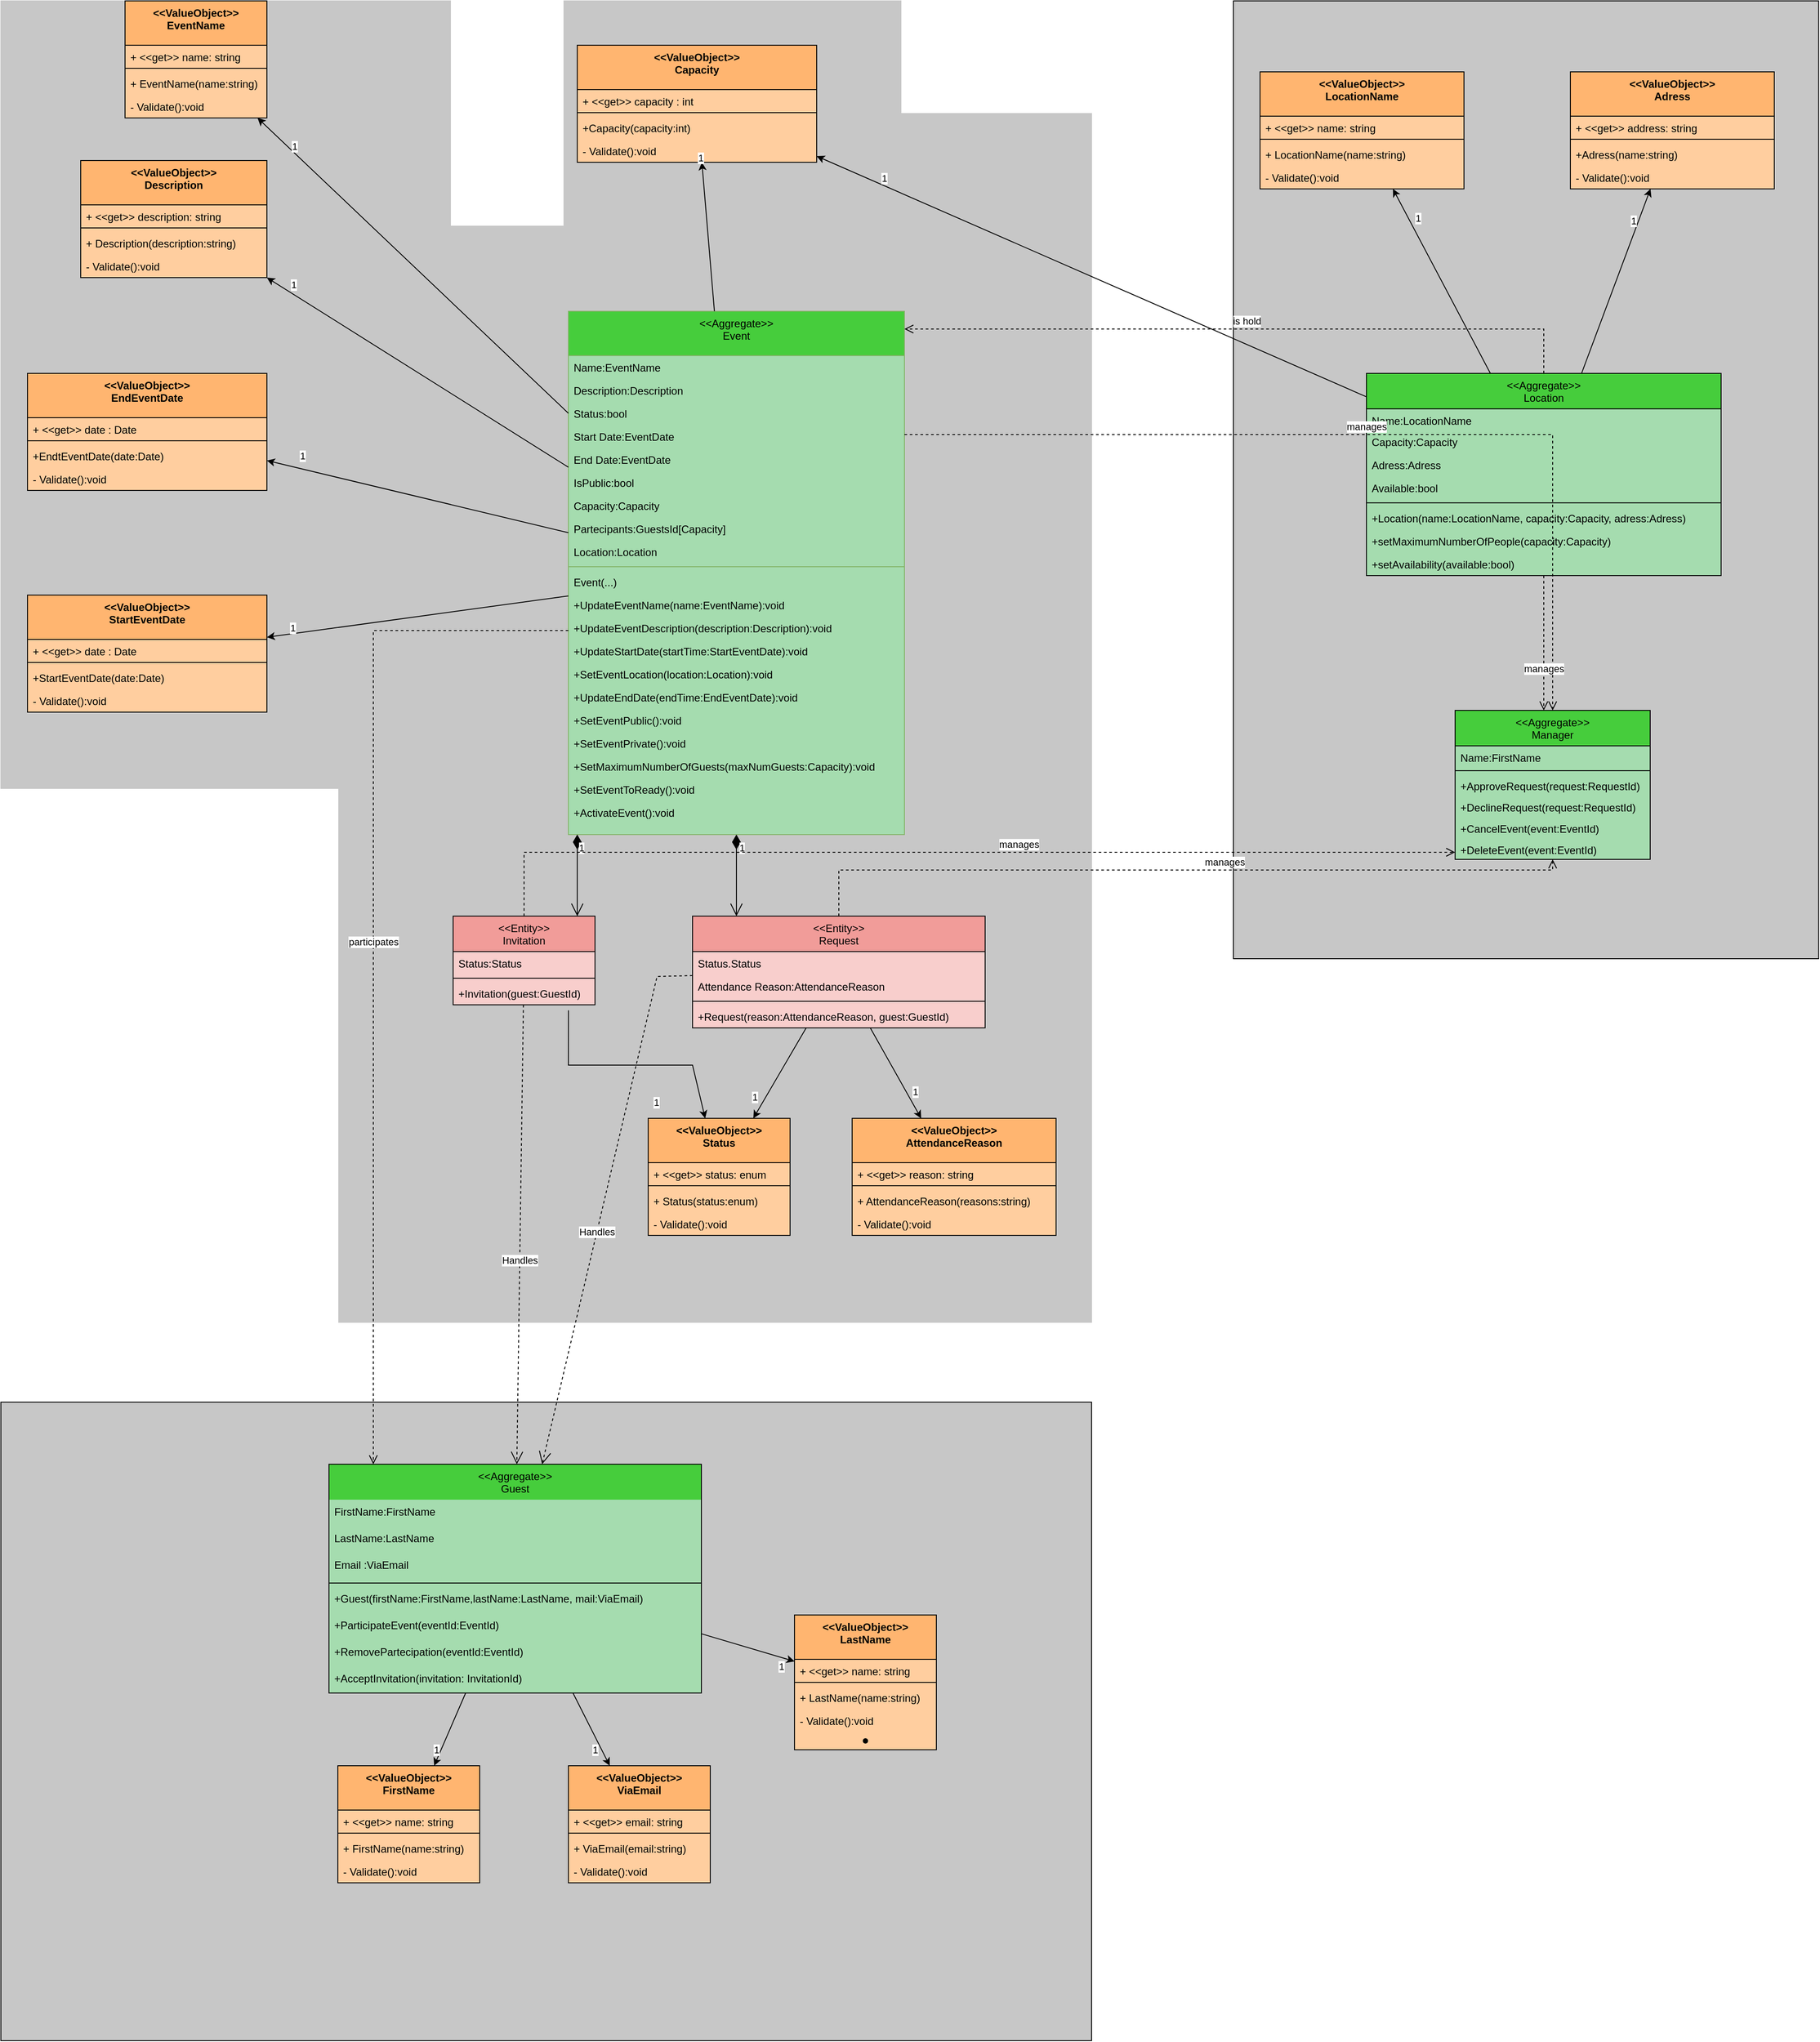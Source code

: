 <mxfile version="23.1.5" type="device">
  <diagram id="agt8nv_GkXuoI0fi9p_U" name="Page-2">
    <mxGraphModel dx="5153" dy="3120" grid="1" gridSize="10" guides="1" tooltips="1" connect="1" arrows="1" fold="1" page="1" pageScale="1" pageWidth="850" pageHeight="1100" background="none" math="0" shadow="0">
      <root>
        <mxCell id="0" />
        <mxCell id="1" parent="0" />
        <mxCell id="OHPSHv0g5LnVomO6l2U6-36" value="" style="rounded=0;whiteSpace=wrap;html=1;fillColor=#c7c7c7;" vertex="1" parent="1">
          <mxGeometry x="-1470" y="1040" width="1230" height="720" as="geometry" />
        </mxCell>
        <mxCell id="OHPSHv0g5LnVomO6l2U6-37" value="" style="rounded=0;whiteSpace=wrap;html=1;gradientColor=none;fillColor=#C7c7c7;" vertex="1" parent="1">
          <mxGeometry x="-80" y="-540" width="660" height="1080" as="geometry" />
        </mxCell>
        <mxCell id="OHPSHv0g5LnVomO6l2U6-35" value="" style="rounded=0;whiteSpace=wrap;html=1;fillColor=#C7C7C7;strokeColor=#c7c7c7;gradientColor=none;" vertex="1" parent="1">
          <mxGeometry x="-1470" y="-540" width="1230" height="1490" as="geometry" />
        </mxCell>
        <mxCell id="qMtzz8LlwLKioC_5_ySD-1" value="&lt;&lt;Aggregate&gt;&gt;&#xa;Event" style="swimlane;fontStyle=0;align=center;verticalAlign=top;childLayout=stackLayout;horizontal=1;startSize=50;horizontalStack=0;resizeParent=1;resizeLast=0;collapsible=1;marginBottom=0;rounded=0;shadow=0;strokeWidth=1;fillColor=#46CD3C;strokeColor=#82b366;fillStyle=solid;swimlaneFillColor=#A5DCAF;" parent="1" vertex="1">
          <mxGeometry x="-830" y="-190" width="379" height="590" as="geometry">
            <mxRectangle x="550" y="140" width="160" height="26" as="alternateBounds" />
          </mxGeometry>
        </mxCell>
        <mxCell id="qMtzz8LlwLKioC_5_ySD-2" value="Name:EventName        " style="text;align=left;verticalAlign=top;spacingLeft=4;spacingRight=4;overflow=hidden;rotatable=0;points=[[0,0.5],[1,0.5]];portConstraint=eastwest;" parent="qMtzz8LlwLKioC_5_ySD-1" vertex="1">
          <mxGeometry y="50" width="379" height="26" as="geometry" />
        </mxCell>
        <mxCell id="qMtzz8LlwLKioC_5_ySD-3" value="Description:Description" style="text;align=left;verticalAlign=top;spacingLeft=4;spacingRight=4;overflow=hidden;rotatable=0;points=[[0,0.5],[1,0.5]];portConstraint=eastwest;rounded=0;shadow=0;html=0;" parent="qMtzz8LlwLKioC_5_ySD-1" vertex="1">
          <mxGeometry y="76" width="379" height="26" as="geometry" />
        </mxCell>
        <mxCell id="qMtzz8LlwLKioC_5_ySD-4" value="Status:bool" style="text;align=left;verticalAlign=top;spacingLeft=4;spacingRight=4;overflow=hidden;rotatable=0;points=[[0,0.5],[1,0.5]];portConstraint=eastwest;rounded=0;shadow=0;html=0;" parent="qMtzz8LlwLKioC_5_ySD-1" vertex="1">
          <mxGeometry y="102" width="379" height="26" as="geometry" />
        </mxCell>
        <mxCell id="qMtzz8LlwLKioC_5_ySD-5" value="Start Date:EventDate                    " style="text;align=left;verticalAlign=top;spacingLeft=4;spacingRight=4;overflow=hidden;rotatable=0;points=[[0,0.5],[1,0.5]];portConstraint=eastwest;rounded=0;shadow=0;html=0;" parent="qMtzz8LlwLKioC_5_ySD-1" vertex="1">
          <mxGeometry y="128" width="379" height="26" as="geometry" />
        </mxCell>
        <mxCell id="qMtzz8LlwLKioC_5_ySD-6" value="End Date:EventDate" style="text;align=left;verticalAlign=top;spacingLeft=4;spacingRight=4;overflow=hidden;rotatable=0;points=[[0,0.5],[1,0.5]];portConstraint=eastwest;rounded=0;shadow=0;html=0;" parent="qMtzz8LlwLKioC_5_ySD-1" vertex="1">
          <mxGeometry y="154" width="379" height="26" as="geometry" />
        </mxCell>
        <mxCell id="qMtzz8LlwLKioC_5_ySD-7" value="IsPublic:bool" style="text;align=left;verticalAlign=top;spacingLeft=4;spacingRight=4;overflow=hidden;rotatable=0;points=[[0,0.5],[1,0.5]];portConstraint=eastwest;" parent="qMtzz8LlwLKioC_5_ySD-1" vertex="1">
          <mxGeometry y="180" width="379" height="26" as="geometry" />
        </mxCell>
        <mxCell id="-FZPkV6R3wW4Q_CXVJZe-80" value="Capacity:Capacity" style="text;align=left;verticalAlign=top;spacingLeft=4;spacingRight=4;overflow=hidden;rotatable=0;points=[[0,0.5],[1,0.5]];portConstraint=eastwest;" parent="qMtzz8LlwLKioC_5_ySD-1" vertex="1">
          <mxGeometry y="206" width="379" height="26" as="geometry" />
        </mxCell>
        <mxCell id="-FZPkV6R3wW4Q_CXVJZe-105" value="Partecipants:GuestsId[Capacity]" style="text;align=left;verticalAlign=top;spacingLeft=4;spacingRight=4;overflow=hidden;rotatable=0;points=[[0,0.5],[1,0.5]];portConstraint=eastwest;" parent="qMtzz8LlwLKioC_5_ySD-1" vertex="1">
          <mxGeometry y="232" width="379" height="26" as="geometry" />
        </mxCell>
        <mxCell id="qMtzz8LlwLKioC_5_ySD-8" value="Location:Location" style="text;align=left;verticalAlign=top;spacingLeft=4;spacingRight=4;overflow=hidden;rotatable=0;points=[[0,0.5],[1,0.5]];portConstraint=eastwest;" parent="qMtzz8LlwLKioC_5_ySD-1" vertex="1">
          <mxGeometry y="258" width="379" height="26" as="geometry" />
        </mxCell>
        <mxCell id="osdctm7phbbtcm-xf1jS-6" value="" style="line;strokeWidth=1;fillColor=none;align=left;verticalAlign=middle;spacingTop=-1;spacingLeft=3;spacingRight=3;rotatable=0;labelPosition=right;points=[];portConstraint=eastwest;strokeColor=inherit;" parent="qMtzz8LlwLKioC_5_ySD-1" vertex="1">
          <mxGeometry y="284" width="379" height="8" as="geometry" />
        </mxCell>
        <mxCell id="-FZPkV6R3wW4Q_CXVJZe-70" value="Event(...)" style="text;align=left;verticalAlign=top;spacingLeft=4;spacingRight=4;overflow=hidden;rotatable=0;points=[[0,0.5],[1,0.5]];portConstraint=eastwest;" parent="qMtzz8LlwLKioC_5_ySD-1" vertex="1">
          <mxGeometry y="292" width="379" height="26" as="geometry" />
        </mxCell>
        <mxCell id="-FZPkV6R3wW4Q_CXVJZe-72" value="+UpdateEventName(name:EventName):void" style="text;align=left;verticalAlign=top;spacingLeft=4;spacingRight=4;overflow=hidden;rotatable=0;points=[[0,0.5],[1,0.5]];portConstraint=eastwest;" parent="qMtzz8LlwLKioC_5_ySD-1" vertex="1">
          <mxGeometry y="318" width="379" height="26" as="geometry" />
        </mxCell>
        <mxCell id="-FZPkV6R3wW4Q_CXVJZe-77" value="+UpdateEventDescription(description:Description):void" style="text;align=left;verticalAlign=top;spacingLeft=4;spacingRight=4;overflow=hidden;rotatable=0;points=[[0,0.5],[1,0.5]];portConstraint=eastwest;" parent="qMtzz8LlwLKioC_5_ySD-1" vertex="1">
          <mxGeometry y="344" width="379" height="26" as="geometry" />
        </mxCell>
        <mxCell id="-FZPkV6R3wW4Q_CXVJZe-78" value="+UpdateStartDate(startTime:StartEventDate):void" style="text;align=left;verticalAlign=top;spacingLeft=4;spacingRight=4;overflow=hidden;rotatable=0;points=[[0,0.5],[1,0.5]];portConstraint=eastwest;" parent="qMtzz8LlwLKioC_5_ySD-1" vertex="1">
          <mxGeometry y="370" width="379" height="26" as="geometry" />
        </mxCell>
        <mxCell id="osdctm7phbbtcm-xf1jS-1" value="+SetEventLocation(location:Location):void" style="text;align=left;verticalAlign=top;spacingLeft=4;spacingRight=4;overflow=hidden;rotatable=0;points=[[0,0.5],[1,0.5]];portConstraint=eastwest;" parent="qMtzz8LlwLKioC_5_ySD-1" vertex="1">
          <mxGeometry y="396" width="379" height="26" as="geometry" />
        </mxCell>
        <mxCell id="-FZPkV6R3wW4Q_CXVJZe-86" value="+UpdateEndDate(endTime:EndEventDate):void" style="text;align=left;verticalAlign=top;spacingLeft=4;spacingRight=4;overflow=hidden;rotatable=0;points=[[0,0.5],[1,0.5]];portConstraint=eastwest;" parent="qMtzz8LlwLKioC_5_ySD-1" vertex="1">
          <mxGeometry y="422" width="379" height="26" as="geometry" />
        </mxCell>
        <mxCell id="-FZPkV6R3wW4Q_CXVJZe-87" value="+SetEventPublic():void" style="text;align=left;verticalAlign=top;spacingLeft=4;spacingRight=4;overflow=hidden;rotatable=0;points=[[0,0.5],[1,0.5]];portConstraint=eastwest;" parent="qMtzz8LlwLKioC_5_ySD-1" vertex="1">
          <mxGeometry y="448" width="379" height="26" as="geometry" />
        </mxCell>
        <mxCell id="-FZPkV6R3wW4Q_CXVJZe-88" value="+SetEventPrivate():void" style="text;align=left;verticalAlign=top;spacingLeft=4;spacingRight=4;overflow=hidden;rotatable=0;points=[[0,0.5],[1,0.5]];portConstraint=eastwest;" parent="qMtzz8LlwLKioC_5_ySD-1" vertex="1">
          <mxGeometry y="474" width="379" height="26" as="geometry" />
        </mxCell>
        <mxCell id="-FZPkV6R3wW4Q_CXVJZe-71" value="+SetMaximumNumberOfGuests(maxNumGuests:Capacity):void" style="text;align=left;verticalAlign=top;spacingLeft=4;spacingRight=4;overflow=hidden;rotatable=0;points=[[0,0.5],[1,0.5]];portConstraint=eastwest;" parent="qMtzz8LlwLKioC_5_ySD-1" vertex="1">
          <mxGeometry y="500" width="379" height="26" as="geometry" />
        </mxCell>
        <mxCell id="-FZPkV6R3wW4Q_CXVJZe-89" value="+SetEventToReady():void" style="text;align=left;verticalAlign=top;spacingLeft=4;spacingRight=4;overflow=hidden;rotatable=0;points=[[0,0.5],[1,0.5]];portConstraint=eastwest;" parent="qMtzz8LlwLKioC_5_ySD-1" vertex="1">
          <mxGeometry y="526" width="379" height="26" as="geometry" />
        </mxCell>
        <mxCell id="-FZPkV6R3wW4Q_CXVJZe-90" value="+ActivateEvent():void" style="text;align=left;verticalAlign=top;spacingLeft=4;spacingRight=4;overflow=hidden;rotatable=0;points=[[0,0.5],[1,0.5]];portConstraint=eastwest;" parent="qMtzz8LlwLKioC_5_ySD-1" vertex="1">
          <mxGeometry y="552" width="379" height="38" as="geometry" />
        </mxCell>
        <mxCell id="Dy35-5pI5FWUEfLvZ2Aj-1" value="&lt;&lt;Aggregate&gt;&gt;&#xa;Location" style="swimlane;fontStyle=0;align=center;verticalAlign=top;childLayout=stackLayout;horizontal=1;startSize=40;horizontalStack=0;resizeParent=1;resizeLast=0;collapsible=1;marginBottom=0;rounded=0;shadow=0;strokeWidth=1;fillColor=#46CD3C;strokeColor=default;swimlaneFillColor=#A5DCAF;" parent="1" vertex="1">
          <mxGeometry x="70" y="-120" width="400" height="228" as="geometry">
            <mxRectangle x="130" y="380" width="160" height="26" as="alternateBounds" />
          </mxGeometry>
        </mxCell>
        <mxCell id="Dy35-5pI5FWUEfLvZ2Aj-2" value="Name:LocationName" style="text;align=left;verticalAlign=top;spacingLeft=4;spacingRight=4;overflow=hidden;rotatable=0;points=[[0,0.5],[1,0.5]];portConstraint=eastwest;" parent="Dy35-5pI5FWUEfLvZ2Aj-1" vertex="1">
          <mxGeometry y="40" width="400" height="24" as="geometry" />
        </mxCell>
        <mxCell id="Dy35-5pI5FWUEfLvZ2Aj-3" value="Capacity:Capacity" style="text;align=left;verticalAlign=top;spacingLeft=4;spacingRight=4;overflow=hidden;rotatable=0;points=[[0,0.5],[1,0.5]];portConstraint=eastwest;" parent="Dy35-5pI5FWUEfLvZ2Aj-1" vertex="1">
          <mxGeometry y="64" width="400" height="26" as="geometry" />
        </mxCell>
        <mxCell id="osdctm7phbbtcm-xf1jS-10" value="Adress:Adress" style="text;align=left;verticalAlign=top;spacingLeft=4;spacingRight=4;overflow=hidden;rotatable=0;points=[[0,0.5],[1,0.5]];portConstraint=eastwest;" parent="Dy35-5pI5FWUEfLvZ2Aj-1" vertex="1">
          <mxGeometry y="90" width="400" height="26" as="geometry" />
        </mxCell>
        <mxCell id="osdctm7phbbtcm-xf1jS-7" value="Available:bool" style="text;align=left;verticalAlign=top;spacingLeft=4;spacingRight=4;overflow=hidden;rotatable=0;points=[[0,0.5],[1,0.5]];portConstraint=eastwest;" parent="Dy35-5pI5FWUEfLvZ2Aj-1" vertex="1">
          <mxGeometry y="116" width="400" height="26" as="geometry" />
        </mxCell>
        <mxCell id="osdctm7phbbtcm-xf1jS-3" value="" style="line;strokeWidth=1;fillColor=none;align=left;verticalAlign=middle;spacingTop=-1;spacingLeft=3;spacingRight=3;rotatable=0;labelPosition=right;points=[];portConstraint=eastwest;strokeColor=inherit;" parent="Dy35-5pI5FWUEfLvZ2Aj-1" vertex="1">
          <mxGeometry y="142" width="400" height="8" as="geometry" />
        </mxCell>
        <mxCell id="osdctm7phbbtcm-xf1jS-8" value="+Location(name:LocationName, capacity:Capacity, adress:Adress)" style="text;align=left;verticalAlign=top;spacingLeft=4;spacingRight=4;overflow=hidden;rotatable=0;points=[[0,0.5],[1,0.5]];portConstraint=eastwest;" parent="Dy35-5pI5FWUEfLvZ2Aj-1" vertex="1">
          <mxGeometry y="150" width="400" height="26" as="geometry" />
        </mxCell>
        <mxCell id="osdctm7phbbtcm-xf1jS-9" value="+setMaximumNumberOfPeople(capacity:Capacity)" style="text;align=left;verticalAlign=top;spacingLeft=4;spacingRight=4;overflow=hidden;rotatable=0;points=[[0,0.5],[1,0.5]];portConstraint=eastwest;" parent="Dy35-5pI5FWUEfLvZ2Aj-1" vertex="1">
          <mxGeometry y="176" width="400" height="26" as="geometry" />
        </mxCell>
        <mxCell id="-FZPkV6R3wW4Q_CXVJZe-43" value="+setAvailability(available:bool)" style="text;align=left;verticalAlign=top;spacingLeft=4;spacingRight=4;overflow=hidden;rotatable=0;points=[[0,0.5],[1,0.5]];portConstraint=eastwest;" parent="Dy35-5pI5FWUEfLvZ2Aj-1" vertex="1">
          <mxGeometry y="202" width="400" height="26" as="geometry" />
        </mxCell>
        <mxCell id="M5aOLGHY8sTB4cnnb8_e-1" value="&lt;&lt;Aggregate&gt;&gt;&#xa;Manager" style="swimlane;fontStyle=0;align=center;verticalAlign=top;childLayout=stackLayout;horizontal=1;startSize=40;horizontalStack=0;resizeParent=1;resizeLast=0;collapsible=1;marginBottom=0;rounded=0;shadow=0;strokeWidth=1;fillColor=#46cd3c;strokeColor=default;swimlaneFillColor=#A5DCAF;" parent="1" vertex="1">
          <mxGeometry x="170" y="260" width="220" height="168" as="geometry">
            <mxRectangle x="130" y="380" width="160" height="26" as="alternateBounds" />
          </mxGeometry>
        </mxCell>
        <mxCell id="osdctm7phbbtcm-xf1jS-12" value="Name:FirstName" style="text;align=left;verticalAlign=top;spacingLeft=4;spacingRight=4;overflow=hidden;rotatable=0;points=[[0,0.5],[1,0.5]];portConstraint=eastwest;" parent="M5aOLGHY8sTB4cnnb8_e-1" vertex="1">
          <mxGeometry y="40" width="220" height="24" as="geometry" />
        </mxCell>
        <mxCell id="osdctm7phbbtcm-xf1jS-11" value="" style="line;strokeWidth=1;fillColor=none;align=left;verticalAlign=middle;spacingTop=-1;spacingLeft=3;spacingRight=3;rotatable=0;labelPosition=right;points=[];portConstraint=eastwest;strokeColor=inherit;" parent="M5aOLGHY8sTB4cnnb8_e-1" vertex="1">
          <mxGeometry y="64" width="220" height="8" as="geometry" />
        </mxCell>
        <mxCell id="osdctm7phbbtcm-xf1jS-13" value="+ApproveRequest(request:RequestId)" style="text;align=left;verticalAlign=top;spacingLeft=4;spacingRight=4;overflow=hidden;rotatable=0;points=[[0,0.5],[1,0.5]];portConstraint=eastwest;" parent="M5aOLGHY8sTB4cnnb8_e-1" vertex="1">
          <mxGeometry y="72" width="220" height="24" as="geometry" />
        </mxCell>
        <mxCell id="osdctm7phbbtcm-xf1jS-14" value="+DeclineRequest(request:RequestId)" style="text;align=left;verticalAlign=top;spacingLeft=4;spacingRight=4;overflow=hidden;rotatable=0;points=[[0,0.5],[1,0.5]];portConstraint=eastwest;" parent="M5aOLGHY8sTB4cnnb8_e-1" vertex="1">
          <mxGeometry y="96" width="220" height="24" as="geometry" />
        </mxCell>
        <mxCell id="osdctm7phbbtcm-xf1jS-15" value="+CancelEvent(event:EventId)" style="text;align=left;verticalAlign=top;spacingLeft=4;spacingRight=4;overflow=hidden;rotatable=0;points=[[0,0.5],[1,0.5]];portConstraint=eastwest;" parent="M5aOLGHY8sTB4cnnb8_e-1" vertex="1">
          <mxGeometry y="120" width="220" height="24" as="geometry" />
        </mxCell>
        <mxCell id="M5aOLGHY8sTB4cnnb8_e-2" value="+DeleteEvent(event:EventId)" style="text;align=left;verticalAlign=top;spacingLeft=4;spacingRight=4;overflow=hidden;rotatable=0;points=[[0,0.5],[1,0.5]];portConstraint=eastwest;" parent="M5aOLGHY8sTB4cnnb8_e-1" vertex="1">
          <mxGeometry y="144" width="220" height="24" as="geometry" />
        </mxCell>
        <mxCell id="KNvpDS_cAExll6cKkmd6-1" value="&lt;&lt;Entity&gt;&gt;&#xa;Invitation" style="swimlane;fontStyle=0;align=center;verticalAlign=top;childLayout=stackLayout;horizontal=1;startSize=40;horizontalStack=0;resizeParent=1;resizeLast=0;collapsible=1;marginBottom=0;rounded=0;shadow=0;strokeWidth=1;fillColor=#F19C99;strokeColor=default;swimlaneFillColor=#F8CECC;gradientColor=none;" parent="1" vertex="1">
          <mxGeometry x="-960" y="492" width="160" height="100" as="geometry">
            <mxRectangle x="340" y="380" width="170" height="26" as="alternateBounds" />
          </mxGeometry>
        </mxCell>
        <mxCell id="osdctm7phbbtcm-xf1jS-19" value="Status:Status" style="text;align=left;verticalAlign=top;spacingLeft=4;spacingRight=4;overflow=hidden;rotatable=0;points=[[0,0.5],[1,0.5]];portConstraint=eastwest;" parent="KNvpDS_cAExll6cKkmd6-1" vertex="1">
          <mxGeometry y="40" width="160" height="26" as="geometry" />
        </mxCell>
        <mxCell id="osdctm7phbbtcm-xf1jS-20" value="" style="line;strokeWidth=1;fillColor=none;align=left;verticalAlign=middle;spacingTop=-1;spacingLeft=3;spacingRight=3;rotatable=0;labelPosition=right;points=[];portConstraint=eastwest;strokeColor=inherit;" parent="KNvpDS_cAExll6cKkmd6-1" vertex="1">
          <mxGeometry y="66" width="160" height="8" as="geometry" />
        </mxCell>
        <mxCell id="KNvpDS_cAExll6cKkmd6-2" value="+Invitation(guest:GuestId)" style="text;align=left;verticalAlign=top;spacingLeft=4;spacingRight=4;overflow=hidden;rotatable=0;points=[[0,0.5],[1,0.5]];portConstraint=eastwest;" parent="KNvpDS_cAExll6cKkmd6-1" vertex="1">
          <mxGeometry y="74" width="160" height="26" as="geometry" />
        </mxCell>
        <mxCell id="KNvpDS_cAExll6cKkmd6-4" value="&lt;&lt;Aggregate&gt;&gt;&#xa;Guest" style="swimlane;fontStyle=0;align=center;verticalAlign=top;childLayout=stackLayout;horizontal=1;startSize=40;horizontalStack=0;resizeParent=1;resizeLast=0;collapsible=1;marginBottom=0;rounded=0;shadow=0;strokeWidth=1;fillColor=#46cd3c;strokeColor=default;gradientColor=none;glass=0;swimlaneLine=0;labelBackgroundColor=none;fillStyle=auto;swimlaneFillColor=#a5dcaf;" parent="1" vertex="1">
          <mxGeometry x="-1100" y="1110" width="420" height="258" as="geometry">
            <mxRectangle x="130" y="380" width="160" height="26" as="alternateBounds" />
          </mxGeometry>
        </mxCell>
        <mxCell id="KNvpDS_cAExll6cKkmd6-5" value="FirstName:FirstName" style="text;align=left;verticalAlign=top;spacingLeft=4;spacingRight=4;overflow=hidden;rotatable=0;points=[[0,0.5],[1,0.5]];portConstraint=eastwest;" parent="KNvpDS_cAExll6cKkmd6-4" vertex="1">
          <mxGeometry y="40" width="420" height="30" as="geometry" />
        </mxCell>
        <mxCell id="-FZPkV6R3wW4Q_CXVJZe-99" value="LastName:LastName" style="text;align=left;verticalAlign=top;spacingLeft=4;spacingRight=4;overflow=hidden;rotatable=0;points=[[0,0.5],[1,0.5]];portConstraint=eastwest;" parent="KNvpDS_cAExll6cKkmd6-4" vertex="1">
          <mxGeometry y="70" width="420" height="30" as="geometry" />
        </mxCell>
        <mxCell id="yfU0HYy0fDdcZYbH95u6-1" value="Email :ViaEmail" style="text;align=left;verticalAlign=top;spacingLeft=4;spacingRight=4;overflow=hidden;rotatable=0;points=[[0,0.5],[1,0.5]];portConstraint=eastwest;rounded=0;shadow=0;html=0;" parent="KNvpDS_cAExll6cKkmd6-4" vertex="1">
          <mxGeometry y="100" width="420" height="30" as="geometry" />
        </mxCell>
        <mxCell id="-FZPkV6R3wW4Q_CXVJZe-93" value="" style="line;strokeWidth=1;fillColor=none;align=left;verticalAlign=middle;spacingTop=-1;spacingLeft=3;spacingRight=3;rotatable=0;labelPosition=right;points=[];portConstraint=eastwest;strokeColor=inherit;" parent="KNvpDS_cAExll6cKkmd6-4" vertex="1">
          <mxGeometry y="130" width="420" height="8" as="geometry" />
        </mxCell>
        <mxCell id="-FZPkV6R3wW4Q_CXVJZe-107" value="+Guest(firstName:FirstName,lastName:LastName, mail:ViaEmail)" style="text;align=left;verticalAlign=top;spacingLeft=4;spacingRight=4;overflow=hidden;rotatable=0;points=[[0,0.5],[1,0.5]];portConstraint=eastwest;rounded=0;shadow=0;html=0;" parent="KNvpDS_cAExll6cKkmd6-4" vertex="1">
          <mxGeometry y="138" width="420" height="30" as="geometry" />
        </mxCell>
        <mxCell id="-FZPkV6R3wW4Q_CXVJZe-101" value="+ParticipateEvent(eventId:EventId)" style="text;align=left;verticalAlign=top;spacingLeft=4;spacingRight=4;overflow=hidden;rotatable=0;points=[[0,0.5],[1,0.5]];portConstraint=eastwest;rounded=0;shadow=0;html=0;" parent="KNvpDS_cAExll6cKkmd6-4" vertex="1">
          <mxGeometry y="168" width="420" height="30" as="geometry" />
        </mxCell>
        <mxCell id="-FZPkV6R3wW4Q_CXVJZe-104" value="+RemovePartecipation(eventId:EventId)" style="text;align=left;verticalAlign=top;spacingLeft=4;spacingRight=4;overflow=hidden;rotatable=0;points=[[0,0.5],[1,0.5]];portConstraint=eastwest;rounded=0;shadow=0;html=0;" parent="KNvpDS_cAExll6cKkmd6-4" vertex="1">
          <mxGeometry y="198" width="420" height="30" as="geometry" />
        </mxCell>
        <mxCell id="-FZPkV6R3wW4Q_CXVJZe-109" value="+AcceptInvitation(invitation: InvitationId)" style="text;align=left;verticalAlign=top;spacingLeft=4;spacingRight=4;overflow=hidden;rotatable=0;points=[[0,0.5],[1,0.5]];portConstraint=eastwest;rounded=0;shadow=0;html=0;" parent="KNvpDS_cAExll6cKkmd6-4" vertex="1">
          <mxGeometry y="228" width="420" height="30" as="geometry" />
        </mxCell>
        <mxCell id="KNvpDS_cAExll6cKkmd6-6" value="manages" style="html=1;verticalAlign=bottom;endArrow=open;dashed=1;endSize=8;edgeStyle=elbowEdgeStyle;elbow=vertical;curved=0;rounded=0;" parent="1" source="qMtzz8LlwLKioC_5_ySD-1" target="M5aOLGHY8sTB4cnnb8_e-1" edge="1">
          <mxGeometry relative="1" as="geometry">
            <mxPoint x="220" y="120" as="sourcePoint" />
            <mxPoint x="220" y="-40" as="targetPoint" />
            <Array as="points">
              <mxPoint x="-280" y="-51" />
              <mxPoint x="220" y="20" />
            </Array>
          </mxGeometry>
        </mxCell>
        <mxCell id="yfU0HYy0fDdcZYbH95u6-2" value="Handles" style="endArrow=open;endSize=12;dashed=1;html=1;rounded=0;" parent="1" source="KNvpDS_cAExll6cKkmd6-1" target="KNvpDS_cAExll6cKkmd6-4" edge="1">
          <mxGeometry x="0.111" width="160" relative="1" as="geometry">
            <mxPoint x="130" y="170" as="sourcePoint" />
            <mxPoint x="290" y="170" as="targetPoint" />
            <Array as="points" />
            <mxPoint as="offset" />
          </mxGeometry>
        </mxCell>
        <mxCell id="-FZPkV6R3wW4Q_CXVJZe-1" value="&lt;&lt;Entity&gt;&gt;&#xa;Request" style="swimlane;fontStyle=0;align=center;verticalAlign=top;childLayout=stackLayout;horizontal=1;startSize=40;horizontalStack=0;resizeParent=1;resizeLast=0;collapsible=1;marginBottom=0;rounded=0;shadow=0;strokeWidth=1;fillColor=#F19C99;strokeColor=default;swimlaneFillColor=#F8CECC;gradientColor=none;" parent="1" vertex="1">
          <mxGeometry x="-690" y="492" width="330" height="126" as="geometry">
            <mxRectangle x="340" y="380" width="170" height="26" as="alternateBounds" />
          </mxGeometry>
        </mxCell>
        <mxCell id="-FZPkV6R3wW4Q_CXVJZe-2" value="Status.Status" style="text;align=left;verticalAlign=top;spacingLeft=4;spacingRight=4;overflow=hidden;rotatable=0;points=[[0,0.5],[1,0.5]];portConstraint=eastwest;" parent="-FZPkV6R3wW4Q_CXVJZe-1" vertex="1">
          <mxGeometry y="40" width="330" height="26" as="geometry" />
        </mxCell>
        <mxCell id="-FZPkV6R3wW4Q_CXVJZe-3" value="Attendance Reason:AttendanceReason" style="text;align=left;verticalAlign=top;spacingLeft=4;spacingRight=4;overflow=hidden;rotatable=0;points=[[0,0.5],[1,0.5]];portConstraint=eastwest;" parent="-FZPkV6R3wW4Q_CXVJZe-1" vertex="1">
          <mxGeometry y="66" width="330" height="26" as="geometry" />
        </mxCell>
        <mxCell id="osdctm7phbbtcm-xf1jS-18" value="" style="line;strokeWidth=1;fillColor=none;align=left;verticalAlign=middle;spacingTop=-1;spacingLeft=3;spacingRight=3;rotatable=0;labelPosition=right;points=[];portConstraint=eastwest;strokeColor=inherit;" parent="-FZPkV6R3wW4Q_CXVJZe-1" vertex="1">
          <mxGeometry y="92" width="330" height="8" as="geometry" />
        </mxCell>
        <mxCell id="osdctm7phbbtcm-xf1jS-17" value="+Request(reason:AttendanceReason, guest:GuestId)" style="text;align=left;verticalAlign=top;spacingLeft=4;spacingRight=4;overflow=hidden;rotatable=0;points=[[0,0.5],[1,0.5]];portConstraint=eastwest;" parent="-FZPkV6R3wW4Q_CXVJZe-1" vertex="1">
          <mxGeometry y="100" width="330" height="26" as="geometry" />
        </mxCell>
        <mxCell id="-FZPkV6R3wW4Q_CXVJZe-4" value="1" style="endArrow=open;html=1;endSize=12;startArrow=diamondThin;startSize=14;startFill=1;edgeStyle=orthogonalEdgeStyle;align=left;verticalAlign=bottom;rounded=0;" parent="1" source="qMtzz8LlwLKioC_5_ySD-1" target="KNvpDS_cAExll6cKkmd6-1" edge="1">
          <mxGeometry x="-0.487" relative="1" as="geometry">
            <mxPoint x="130" y="100" as="sourcePoint" />
            <mxPoint x="290" y="100" as="targetPoint" />
            <Array as="points">
              <mxPoint x="-820" y="460" />
              <mxPoint x="-820" y="460" />
            </Array>
            <mxPoint as="offset" />
          </mxGeometry>
        </mxCell>
        <mxCell id="-FZPkV6R3wW4Q_CXVJZe-5" value="1" style="endArrow=open;html=1;endSize=12;startArrow=diamondThin;startSize=14;startFill=1;edgeStyle=orthogonalEdgeStyle;align=left;verticalAlign=bottom;rounded=0;" parent="1" source="qMtzz8LlwLKioC_5_ySD-1" target="-FZPkV6R3wW4Q_CXVJZe-1" edge="1">
          <mxGeometry x="-0.487" y="1" relative="1" as="geometry">
            <mxPoint x="130" y="100" as="sourcePoint" />
            <mxPoint x="290" y="100" as="targetPoint" />
            <Array as="points">
              <mxPoint x="-680" y="380" />
              <mxPoint x="-630" y="380" />
            </Array>
            <mxPoint as="offset" />
          </mxGeometry>
        </mxCell>
        <mxCell id="-FZPkV6R3wW4Q_CXVJZe-6" value="manages" style="html=1;verticalAlign=bottom;endArrow=open;dashed=1;endSize=8;edgeStyle=elbowEdgeStyle;elbow=vertical;curved=0;rounded=0;" parent="1" source="KNvpDS_cAExll6cKkmd6-1" target="M5aOLGHY8sTB4cnnb8_e-1" edge="1">
          <mxGeometry x="0.122" relative="1" as="geometry">
            <mxPoint x="-880" y="527" as="sourcePoint" />
            <mxPoint x="-150" y="-6" as="targetPoint" />
            <Array as="points">
              <mxPoint x="-390" y="420" />
              <mxPoint x="-420" y="380" />
              <mxPoint x="-250" y="380" />
              <mxPoint x="50" y="10" />
            </Array>
            <mxPoint as="offset" />
          </mxGeometry>
        </mxCell>
        <mxCell id="-FZPkV6R3wW4Q_CXVJZe-7" value="manages" style="html=1;verticalAlign=bottom;endArrow=open;dashed=1;endSize=8;edgeStyle=elbowEdgeStyle;elbow=vertical;curved=0;rounded=0;" parent="1" source="Dy35-5pI5FWUEfLvZ2Aj-1" target="M5aOLGHY8sTB4cnnb8_e-1" edge="1">
          <mxGeometry x="0.5" relative="1" as="geometry">
            <mxPoint x="-40" y="140" as="sourcePoint" />
            <mxPoint x="-120" y="140" as="targetPoint" />
            <Array as="points">
              <mxPoint x="270" y="170" />
              <mxPoint x="-60" y="120" />
              <mxPoint x="-240" y="160" />
              <mxPoint x="-210" y="220" />
              <mxPoint x="-110" y="240" />
              <mxPoint x="80" y="160" />
              <mxPoint x="-100" y="200" />
              <mxPoint x="-100" y="160" />
            </Array>
            <mxPoint as="offset" />
          </mxGeometry>
        </mxCell>
        <mxCell id="-FZPkV6R3wW4Q_CXVJZe-8" value="Handles" style="endArrow=open;endSize=12;dashed=1;html=1;rounded=0;" parent="1" source="-FZPkV6R3wW4Q_CXVJZe-1" target="KNvpDS_cAExll6cKkmd6-4" edge="1">
          <mxGeometry x="0.111" width="160" relative="1" as="geometry">
            <mxPoint x="180" y="186" as="sourcePoint" />
            <mxPoint x="-60" y="370" as="targetPoint" />
            <Array as="points">
              <mxPoint x="-730" y="560" />
            </Array>
            <mxPoint as="offset" />
          </mxGeometry>
        </mxCell>
        <mxCell id="-FZPkV6R3wW4Q_CXVJZe-9" value="manages" style="html=1;verticalAlign=bottom;endArrow=open;dashed=1;endSize=8;edgeStyle=elbowEdgeStyle;elbow=vertical;curved=0;rounded=0;" parent="1" source="-FZPkV6R3wW4Q_CXVJZe-1" target="M5aOLGHY8sTB4cnnb8_e-1" edge="1">
          <mxGeometry x="0.121" relative="1" as="geometry">
            <mxPoint x="-601" y="517" as="sourcePoint" />
            <mxPoint x="-166" y="-16" as="targetPoint" />
            <mxPoint as="offset" />
            <Array as="points">
              <mxPoint x="-266" y="440" />
              <mxPoint x="-286" y="460" />
              <mxPoint x="-176" y="240" />
              <mxPoint x="-306" y="430" />
              <mxPoint x="-216" y="260" />
              <mxPoint x="354" y="250" />
              <mxPoint x="14" y="230" />
            </Array>
          </mxGeometry>
        </mxCell>
        <mxCell id="-FZPkV6R3wW4Q_CXVJZe-11" value="is hold" style="html=1;verticalAlign=bottom;endArrow=open;dashed=1;endSize=8;edgeStyle=elbowEdgeStyle;elbow=vertical;curved=0;rounded=0;" parent="1" source="Dy35-5pI5FWUEfLvZ2Aj-1" target="qMtzz8LlwLKioC_5_ySD-1" edge="1">
          <mxGeometry relative="1" as="geometry">
            <mxPoint x="-220" y="-130" as="sourcePoint" />
            <mxPoint x="-300" y="-130" as="targetPoint" />
            <Array as="points">
              <mxPoint x="-580" y="-170" />
              <mxPoint x="-570" y="-180" />
            </Array>
          </mxGeometry>
        </mxCell>
        <mxCell id="-FZPkV6R3wW4Q_CXVJZe-12" value="&amp;lt;&amp;lt;ValueObject&amp;gt;&amp;gt;&lt;br&gt;EventName" style="swimlane;fontStyle=1;align=center;verticalAlign=top;childLayout=stackLayout;horizontal=1;startSize=50;horizontalStack=0;resizeParent=1;resizeParentMax=0;resizeLast=0;collapsible=1;marginBottom=0;whiteSpace=wrap;html=1;fillColor=#FFB570;strokeColor=default;swimlaneFillColor=#FFCE9F;gradientColor=none;" parent="1" vertex="1">
          <mxGeometry x="-1330" y="-540" width="160" height="132" as="geometry" />
        </mxCell>
        <mxCell id="-FZPkV6R3wW4Q_CXVJZe-13" value="+ &amp;lt;&amp;lt;get&amp;gt;&amp;gt; name: string" style="text;strokeColor=none;fillColor=none;align=left;verticalAlign=top;spacingLeft=4;spacingRight=4;overflow=hidden;rotatable=0;points=[[0,0.5],[1,0.5]];portConstraint=eastwest;whiteSpace=wrap;html=1;" parent="-FZPkV6R3wW4Q_CXVJZe-12" vertex="1">
          <mxGeometry y="50" width="160" height="22" as="geometry" />
        </mxCell>
        <mxCell id="-FZPkV6R3wW4Q_CXVJZe-14" value="" style="line;strokeWidth=1;fillColor=none;align=left;verticalAlign=middle;spacingTop=-1;spacingLeft=3;spacingRight=3;rotatable=0;labelPosition=right;points=[];portConstraint=eastwest;strokeColor=inherit;" parent="-FZPkV6R3wW4Q_CXVJZe-12" vertex="1">
          <mxGeometry y="72" width="160" height="8" as="geometry" />
        </mxCell>
        <mxCell id="-FZPkV6R3wW4Q_CXVJZe-15" value="+ EventName(name:string)" style="text;strokeColor=none;fillColor=none;align=left;verticalAlign=top;spacingLeft=4;spacingRight=4;overflow=hidden;rotatable=0;points=[[0,0.5],[1,0.5]];portConstraint=eastwest;whiteSpace=wrap;html=1;" parent="-FZPkV6R3wW4Q_CXVJZe-12" vertex="1">
          <mxGeometry y="80" width="160" height="26" as="geometry" />
        </mxCell>
        <mxCell id="-FZPkV6R3wW4Q_CXVJZe-16" value="- Validate():void" style="text;strokeColor=none;fillColor=none;align=left;verticalAlign=top;spacingLeft=4;spacingRight=4;overflow=hidden;rotatable=0;points=[[0,0.5],[1,0.5]];portConstraint=eastwest;whiteSpace=wrap;html=1;" parent="-FZPkV6R3wW4Q_CXVJZe-12" vertex="1">
          <mxGeometry y="106" width="160" height="26" as="geometry" />
        </mxCell>
        <mxCell id="-FZPkV6R3wW4Q_CXVJZe-17" value="&amp;lt;&amp;lt;ValueObject&amp;gt;&amp;gt;&lt;br&gt;Description" style="swimlane;fontStyle=1;align=center;verticalAlign=top;childLayout=stackLayout;horizontal=1;startSize=50;horizontalStack=0;resizeParent=1;resizeParentMax=0;resizeLast=0;collapsible=1;marginBottom=0;whiteSpace=wrap;html=1;fillColor=#FFB570;strokeColor=default;swimlaneFillColor=#FFCE9F;gradientColor=none;" parent="1" vertex="1">
          <mxGeometry x="-1380" y="-360" width="210" height="132" as="geometry" />
        </mxCell>
        <mxCell id="-FZPkV6R3wW4Q_CXVJZe-18" value="+ &amp;lt;&amp;lt;get&amp;gt;&amp;gt; description: string" style="text;strokeColor=none;fillColor=none;align=left;verticalAlign=top;spacingLeft=4;spacingRight=4;overflow=hidden;rotatable=0;points=[[0,0.5],[1,0.5]];portConstraint=eastwest;whiteSpace=wrap;html=1;" parent="-FZPkV6R3wW4Q_CXVJZe-17" vertex="1">
          <mxGeometry y="50" width="210" height="22" as="geometry" />
        </mxCell>
        <mxCell id="-FZPkV6R3wW4Q_CXVJZe-19" value="" style="line;strokeWidth=1;fillColor=none;align=left;verticalAlign=middle;spacingTop=-1;spacingLeft=3;spacingRight=3;rotatable=0;labelPosition=right;points=[];portConstraint=eastwest;strokeColor=inherit;" parent="-FZPkV6R3wW4Q_CXVJZe-17" vertex="1">
          <mxGeometry y="72" width="210" height="8" as="geometry" />
        </mxCell>
        <mxCell id="-FZPkV6R3wW4Q_CXVJZe-20" value="+ Description(description:string)" style="text;strokeColor=none;fillColor=none;align=left;verticalAlign=top;spacingLeft=4;spacingRight=4;overflow=hidden;rotatable=0;points=[[0,0.5],[1,0.5]];portConstraint=eastwest;whiteSpace=wrap;html=1;" parent="-FZPkV6R3wW4Q_CXVJZe-17" vertex="1">
          <mxGeometry y="80" width="210" height="26" as="geometry" />
        </mxCell>
        <mxCell id="-FZPkV6R3wW4Q_CXVJZe-21" value="- Validate():void" style="text;strokeColor=none;fillColor=none;align=left;verticalAlign=top;spacingLeft=4;spacingRight=4;overflow=hidden;rotatable=0;points=[[0,0.5],[1,0.5]];portConstraint=eastwest;whiteSpace=wrap;html=1;" parent="-FZPkV6R3wW4Q_CXVJZe-17" vertex="1">
          <mxGeometry y="106" width="210" height="26" as="geometry" />
        </mxCell>
        <mxCell id="-FZPkV6R3wW4Q_CXVJZe-22" value="&amp;lt;&amp;lt;ValueObject&amp;gt;&amp;gt;&lt;br&gt;StartEventDate" style="swimlane;fontStyle=1;align=center;verticalAlign=top;childLayout=stackLayout;horizontal=1;startSize=50;horizontalStack=0;resizeParent=1;resizeParentMax=0;resizeLast=0;collapsible=1;marginBottom=0;whiteSpace=wrap;html=1;fillColor=#FFB570;strokeColor=default;swimlaneFillColor=#FFCE9F;gradientColor=none;" parent="1" vertex="1">
          <mxGeometry x="-1440" y="130" width="270" height="132" as="geometry" />
        </mxCell>
        <mxCell id="-FZPkV6R3wW4Q_CXVJZe-23" value="+ &amp;lt;&amp;lt;get&amp;gt;&amp;gt; date :&amp;nbsp;Date" style="text;strokeColor=none;fillColor=none;align=left;verticalAlign=top;spacingLeft=4;spacingRight=4;overflow=hidden;rotatable=0;points=[[0,0.5],[1,0.5]];portConstraint=eastwest;whiteSpace=wrap;html=1;" parent="-FZPkV6R3wW4Q_CXVJZe-22" vertex="1">
          <mxGeometry y="50" width="270" height="22" as="geometry" />
        </mxCell>
        <mxCell id="-FZPkV6R3wW4Q_CXVJZe-24" value="" style="line;strokeWidth=1;fillColor=none;align=left;verticalAlign=middle;spacingTop=-1;spacingLeft=3;spacingRight=3;rotatable=0;labelPosition=right;points=[];portConstraint=eastwest;strokeColor=inherit;" parent="-FZPkV6R3wW4Q_CXVJZe-22" vertex="1">
          <mxGeometry y="72" width="270" height="8" as="geometry" />
        </mxCell>
        <mxCell id="-FZPkV6R3wW4Q_CXVJZe-25" value="+StartEventDate(date:Date)" style="text;strokeColor=none;fillColor=none;align=left;verticalAlign=top;spacingLeft=4;spacingRight=4;overflow=hidden;rotatable=0;points=[[0,0.5],[1,0.5]];portConstraint=eastwest;whiteSpace=wrap;html=1;" parent="-FZPkV6R3wW4Q_CXVJZe-22" vertex="1">
          <mxGeometry y="80" width="270" height="26" as="geometry" />
        </mxCell>
        <mxCell id="-FZPkV6R3wW4Q_CXVJZe-26" value="- Validate():void" style="text;strokeColor=none;fillColor=none;align=left;verticalAlign=top;spacingLeft=4;spacingRight=4;overflow=hidden;rotatable=0;points=[[0,0.5],[1,0.5]];portConstraint=eastwest;whiteSpace=wrap;html=1;" parent="-FZPkV6R3wW4Q_CXVJZe-22" vertex="1">
          <mxGeometry y="106" width="270" height="26" as="geometry" />
        </mxCell>
        <mxCell id="-FZPkV6R3wW4Q_CXVJZe-28" value="&amp;lt;&amp;lt;ValueObject&amp;gt;&amp;gt;&lt;br&gt;Capacity" style="swimlane;fontStyle=1;align=center;verticalAlign=top;childLayout=stackLayout;horizontal=1;startSize=50;horizontalStack=0;resizeParent=1;resizeParentMax=0;resizeLast=0;collapsible=1;marginBottom=0;whiteSpace=wrap;html=1;fillColor=#FFB570;strokeColor=default;swimlaneFillColor=#FFCE9F;gradientColor=none;" parent="1" vertex="1">
          <mxGeometry x="-820" y="-490" width="270" height="132" as="geometry" />
        </mxCell>
        <mxCell id="-FZPkV6R3wW4Q_CXVJZe-29" value="+ &amp;lt;&amp;lt;get&amp;gt;&amp;gt; capacity : int" style="text;strokeColor=none;fillColor=none;align=left;verticalAlign=top;spacingLeft=4;spacingRight=4;overflow=hidden;rotatable=0;points=[[0,0.5],[1,0.5]];portConstraint=eastwest;whiteSpace=wrap;html=1;" parent="-FZPkV6R3wW4Q_CXVJZe-28" vertex="1">
          <mxGeometry y="50" width="270" height="22" as="geometry" />
        </mxCell>
        <mxCell id="-FZPkV6R3wW4Q_CXVJZe-30" value="" style="line;strokeWidth=1;fillColor=none;align=left;verticalAlign=middle;spacingTop=-1;spacingLeft=3;spacingRight=3;rotatable=0;labelPosition=right;points=[];portConstraint=eastwest;strokeColor=inherit;" parent="-FZPkV6R3wW4Q_CXVJZe-28" vertex="1">
          <mxGeometry y="72" width="270" height="8" as="geometry" />
        </mxCell>
        <mxCell id="-FZPkV6R3wW4Q_CXVJZe-31" value="+Capacity(capacity:int)" style="text;strokeColor=none;fillColor=none;align=left;verticalAlign=top;spacingLeft=4;spacingRight=4;overflow=hidden;rotatable=0;points=[[0,0.5],[1,0.5]];portConstraint=eastwest;whiteSpace=wrap;html=1;" parent="-FZPkV6R3wW4Q_CXVJZe-28" vertex="1">
          <mxGeometry y="80" width="270" height="26" as="geometry" />
        </mxCell>
        <mxCell id="-FZPkV6R3wW4Q_CXVJZe-32" value="- Validate():void" style="text;strokeColor=none;fillColor=none;align=left;verticalAlign=top;spacingLeft=4;spacingRight=4;overflow=hidden;rotatable=0;points=[[0,0.5],[1,0.5]];portConstraint=eastwest;whiteSpace=wrap;html=1;" parent="-FZPkV6R3wW4Q_CXVJZe-28" vertex="1">
          <mxGeometry y="106" width="270" height="26" as="geometry" />
        </mxCell>
        <mxCell id="-FZPkV6R3wW4Q_CXVJZe-33" value="&amp;lt;&amp;lt;ValueObject&amp;gt;&amp;gt;&lt;br&gt;LocationName" style="swimlane;fontStyle=1;align=center;verticalAlign=top;childLayout=stackLayout;horizontal=1;startSize=50;horizontalStack=0;resizeParent=1;resizeParentMax=0;resizeLast=0;collapsible=1;marginBottom=0;whiteSpace=wrap;html=1;fillColor=#FFB570;strokeColor=default;swimlaneFillColor=#FFCE9F;gradientColor=none;" parent="1" vertex="1">
          <mxGeometry x="-50" y="-460" width="230" height="132" as="geometry" />
        </mxCell>
        <mxCell id="-FZPkV6R3wW4Q_CXVJZe-34" value="+ &amp;lt;&amp;lt;get&amp;gt;&amp;gt; name: string" style="text;strokeColor=none;fillColor=none;align=left;verticalAlign=top;spacingLeft=4;spacingRight=4;overflow=hidden;rotatable=0;points=[[0,0.5],[1,0.5]];portConstraint=eastwest;whiteSpace=wrap;html=1;" parent="-FZPkV6R3wW4Q_CXVJZe-33" vertex="1">
          <mxGeometry y="50" width="230" height="22" as="geometry" />
        </mxCell>
        <mxCell id="-FZPkV6R3wW4Q_CXVJZe-35" value="" style="line;strokeWidth=1;fillColor=none;align=left;verticalAlign=middle;spacingTop=-1;spacingLeft=3;spacingRight=3;rotatable=0;labelPosition=right;points=[];portConstraint=eastwest;strokeColor=inherit;" parent="-FZPkV6R3wW4Q_CXVJZe-33" vertex="1">
          <mxGeometry y="72" width="230" height="8" as="geometry" />
        </mxCell>
        <mxCell id="-FZPkV6R3wW4Q_CXVJZe-36" value="+ LocationName(name:string)" style="text;strokeColor=none;fillColor=none;align=left;verticalAlign=top;spacingLeft=4;spacingRight=4;overflow=hidden;rotatable=0;points=[[0,0.5],[1,0.5]];portConstraint=eastwest;whiteSpace=wrap;html=1;" parent="-FZPkV6R3wW4Q_CXVJZe-33" vertex="1">
          <mxGeometry y="80" width="230" height="26" as="geometry" />
        </mxCell>
        <mxCell id="-FZPkV6R3wW4Q_CXVJZe-37" value="- Validate():void" style="text;strokeColor=none;fillColor=none;align=left;verticalAlign=top;spacingLeft=4;spacingRight=4;overflow=hidden;rotatable=0;points=[[0,0.5],[1,0.5]];portConstraint=eastwest;whiteSpace=wrap;html=1;" parent="-FZPkV6R3wW4Q_CXVJZe-33" vertex="1">
          <mxGeometry y="106" width="230" height="26" as="geometry" />
        </mxCell>
        <mxCell id="-FZPkV6R3wW4Q_CXVJZe-38" value="&amp;lt;&amp;lt;ValueObject&amp;gt;&amp;gt;&lt;br&gt;FirstName" style="swimlane;fontStyle=1;align=center;verticalAlign=top;childLayout=stackLayout;horizontal=1;startSize=50;horizontalStack=0;resizeParent=1;resizeParentMax=0;resizeLast=0;collapsible=1;marginBottom=0;whiteSpace=wrap;html=1;fillColor=#FFB570;strokeColor=default;swimlaneFillColor=#FFCE9F;gradientColor=none;" parent="1" vertex="1">
          <mxGeometry x="-1090" y="1450" width="160" height="132" as="geometry" />
        </mxCell>
        <mxCell id="-FZPkV6R3wW4Q_CXVJZe-39" value="+ &amp;lt;&amp;lt;get&amp;gt;&amp;gt; name: string" style="text;strokeColor=none;fillColor=none;align=left;verticalAlign=top;spacingLeft=4;spacingRight=4;overflow=hidden;rotatable=0;points=[[0,0.5],[1,0.5]];portConstraint=eastwest;whiteSpace=wrap;html=1;" parent="-FZPkV6R3wW4Q_CXVJZe-38" vertex="1">
          <mxGeometry y="50" width="160" height="22" as="geometry" />
        </mxCell>
        <mxCell id="-FZPkV6R3wW4Q_CXVJZe-40" value="" style="line;strokeWidth=1;fillColor=none;align=left;verticalAlign=middle;spacingTop=-1;spacingLeft=3;spacingRight=3;rotatable=0;labelPosition=right;points=[];portConstraint=eastwest;strokeColor=inherit;" parent="-FZPkV6R3wW4Q_CXVJZe-38" vertex="1">
          <mxGeometry y="72" width="160" height="8" as="geometry" />
        </mxCell>
        <mxCell id="-FZPkV6R3wW4Q_CXVJZe-41" value="+ FirstName(name:string)" style="text;strokeColor=none;fillColor=none;align=left;verticalAlign=top;spacingLeft=4;spacingRight=4;overflow=hidden;rotatable=0;points=[[0,0.5],[1,0.5]];portConstraint=eastwest;whiteSpace=wrap;html=1;" parent="-FZPkV6R3wW4Q_CXVJZe-38" vertex="1">
          <mxGeometry y="80" width="160" height="26" as="geometry" />
        </mxCell>
        <mxCell id="-FZPkV6R3wW4Q_CXVJZe-42" value="- Validate():void" style="text;strokeColor=none;fillColor=none;align=left;verticalAlign=top;spacingLeft=4;spacingRight=4;overflow=hidden;rotatable=0;points=[[0,0.5],[1,0.5]];portConstraint=eastwest;whiteSpace=wrap;html=1;" parent="-FZPkV6R3wW4Q_CXVJZe-38" vertex="1">
          <mxGeometry y="106" width="160" height="26" as="geometry" />
        </mxCell>
        <mxCell id="-FZPkV6R3wW4Q_CXVJZe-44" value="&amp;lt;&amp;lt;ValueObject&amp;gt;&amp;gt;&lt;br&gt;Adress" style="swimlane;fontStyle=1;align=center;verticalAlign=top;childLayout=stackLayout;horizontal=1;startSize=50;horizontalStack=0;resizeParent=1;resizeParentMax=0;resizeLast=0;collapsible=1;marginBottom=0;whiteSpace=wrap;html=1;fillColor=#FFB570;strokeColor=default;swimlaneFillColor=#FFCE9F;gradientColor=none;" parent="1" vertex="1">
          <mxGeometry x="300" y="-460" width="230" height="132" as="geometry" />
        </mxCell>
        <mxCell id="-FZPkV6R3wW4Q_CXVJZe-45" value="+ &amp;lt;&amp;lt;get&amp;gt;&amp;gt; address: string" style="text;strokeColor=none;fillColor=none;align=left;verticalAlign=top;spacingLeft=4;spacingRight=4;overflow=hidden;rotatable=0;points=[[0,0.5],[1,0.5]];portConstraint=eastwest;whiteSpace=wrap;html=1;" parent="-FZPkV6R3wW4Q_CXVJZe-44" vertex="1">
          <mxGeometry y="50" width="230" height="22" as="geometry" />
        </mxCell>
        <mxCell id="-FZPkV6R3wW4Q_CXVJZe-46" value="" style="line;strokeWidth=1;fillColor=none;align=left;verticalAlign=middle;spacingTop=-1;spacingLeft=3;spacingRight=3;rotatable=0;labelPosition=right;points=[];portConstraint=eastwest;strokeColor=inherit;" parent="-FZPkV6R3wW4Q_CXVJZe-44" vertex="1">
          <mxGeometry y="72" width="230" height="8" as="geometry" />
        </mxCell>
        <mxCell id="-FZPkV6R3wW4Q_CXVJZe-47" value="+Adress(name:string)" style="text;strokeColor=none;fillColor=none;align=left;verticalAlign=top;spacingLeft=4;spacingRight=4;overflow=hidden;rotatable=0;points=[[0,0.5],[1,0.5]];portConstraint=eastwest;whiteSpace=wrap;html=1;" parent="-FZPkV6R3wW4Q_CXVJZe-44" vertex="1">
          <mxGeometry y="80" width="230" height="26" as="geometry" />
        </mxCell>
        <mxCell id="-FZPkV6R3wW4Q_CXVJZe-48" value="- Validate():void" style="text;strokeColor=none;fillColor=none;align=left;verticalAlign=top;spacingLeft=4;spacingRight=4;overflow=hidden;rotatable=0;points=[[0,0.5],[1,0.5]];portConstraint=eastwest;whiteSpace=wrap;html=1;" parent="-FZPkV6R3wW4Q_CXVJZe-44" vertex="1">
          <mxGeometry y="106" width="230" height="26" as="geometry" />
        </mxCell>
        <mxCell id="-FZPkV6R3wW4Q_CXVJZe-49" value="&amp;lt;&amp;lt;ValueObject&amp;gt;&amp;gt;&lt;br&gt;ViaEmail" style="swimlane;fontStyle=1;align=center;verticalAlign=top;childLayout=stackLayout;horizontal=1;startSize=50;horizontalStack=0;resizeParent=1;resizeParentMax=0;resizeLast=0;collapsible=1;marginBottom=0;whiteSpace=wrap;html=1;fillColor=#FFB570;strokeColor=default;swimlaneFillColor=#FFCE9F;gradientColor=none;" parent="1" vertex="1">
          <mxGeometry x="-830" y="1450" width="160" height="132" as="geometry" />
        </mxCell>
        <mxCell id="-FZPkV6R3wW4Q_CXVJZe-50" value="+ &amp;lt;&amp;lt;get&amp;gt;&amp;gt; email: string" style="text;strokeColor=none;fillColor=none;align=left;verticalAlign=top;spacingLeft=4;spacingRight=4;overflow=hidden;rotatable=0;points=[[0,0.5],[1,0.5]];portConstraint=eastwest;whiteSpace=wrap;html=1;" parent="-FZPkV6R3wW4Q_CXVJZe-49" vertex="1">
          <mxGeometry y="50" width="160" height="22" as="geometry" />
        </mxCell>
        <mxCell id="-FZPkV6R3wW4Q_CXVJZe-51" value="" style="line;strokeWidth=1;fillColor=none;align=left;verticalAlign=middle;spacingTop=-1;spacingLeft=3;spacingRight=3;rotatable=0;labelPosition=right;points=[];portConstraint=eastwest;strokeColor=inherit;" parent="-FZPkV6R3wW4Q_CXVJZe-49" vertex="1">
          <mxGeometry y="72" width="160" height="8" as="geometry" />
        </mxCell>
        <mxCell id="-FZPkV6R3wW4Q_CXVJZe-52" value="+ ViaEmail(email:string)" style="text;strokeColor=none;fillColor=none;align=left;verticalAlign=top;spacingLeft=4;spacingRight=4;overflow=hidden;rotatable=0;points=[[0,0.5],[1,0.5]];portConstraint=eastwest;whiteSpace=wrap;html=1;" parent="-FZPkV6R3wW4Q_CXVJZe-49" vertex="1">
          <mxGeometry y="80" width="160" height="26" as="geometry" />
        </mxCell>
        <mxCell id="-FZPkV6R3wW4Q_CXVJZe-53" value="- Validate():void" style="text;strokeColor=none;fillColor=none;align=left;verticalAlign=top;spacingLeft=4;spacingRight=4;overflow=hidden;rotatable=0;points=[[0,0.5],[1,0.5]];portConstraint=eastwest;whiteSpace=wrap;html=1;" parent="-FZPkV6R3wW4Q_CXVJZe-49" vertex="1">
          <mxGeometry y="106" width="160" height="26" as="geometry" />
        </mxCell>
        <mxCell id="-FZPkV6R3wW4Q_CXVJZe-54" value="participates" style="html=1;verticalAlign=bottom;endArrow=open;dashed=1;endSize=8;edgeStyle=elbowEdgeStyle;elbow=vertical;curved=0;rounded=0;" parent="1" source="qMtzz8LlwLKioC_5_ySD-1" target="KNvpDS_cAExll6cKkmd6-4" edge="1">
          <mxGeometry relative="1" as="geometry">
            <mxPoint x="-450" y="400" as="sourcePoint" />
            <mxPoint x="-530" y="400" as="targetPoint" />
            <Array as="points">
              <mxPoint x="-1050" y="170" />
              <mxPoint x="-1040" y="410" />
              <mxPoint x="-1000" y="160" />
              <mxPoint x="-1000" y="330" />
            </Array>
          </mxGeometry>
        </mxCell>
        <mxCell id="-FZPkV6R3wW4Q_CXVJZe-55" value="&amp;lt;&amp;lt;ValueObject&amp;gt;&amp;gt;&lt;br&gt;Status" style="swimlane;fontStyle=1;align=center;verticalAlign=top;childLayout=stackLayout;horizontal=1;startSize=50;horizontalStack=0;resizeParent=1;resizeParentMax=0;resizeLast=0;collapsible=1;marginBottom=0;whiteSpace=wrap;html=1;fillColor=#FFB570;strokeColor=default;swimlaneFillColor=#FFCE9F;gradientColor=none;" parent="1" vertex="1">
          <mxGeometry x="-740" y="720" width="160" height="132" as="geometry" />
        </mxCell>
        <mxCell id="-FZPkV6R3wW4Q_CXVJZe-56" value="+ &amp;lt;&amp;lt;get&amp;gt;&amp;gt; status: enum" style="text;strokeColor=none;fillColor=none;align=left;verticalAlign=top;spacingLeft=4;spacingRight=4;overflow=hidden;rotatable=0;points=[[0,0.5],[1,0.5]];portConstraint=eastwest;whiteSpace=wrap;html=1;" parent="-FZPkV6R3wW4Q_CXVJZe-55" vertex="1">
          <mxGeometry y="50" width="160" height="22" as="geometry" />
        </mxCell>
        <mxCell id="-FZPkV6R3wW4Q_CXVJZe-57" value="" style="line;strokeWidth=1;fillColor=none;align=left;verticalAlign=middle;spacingTop=-1;spacingLeft=3;spacingRight=3;rotatable=0;labelPosition=right;points=[];portConstraint=eastwest;strokeColor=inherit;" parent="-FZPkV6R3wW4Q_CXVJZe-55" vertex="1">
          <mxGeometry y="72" width="160" height="8" as="geometry" />
        </mxCell>
        <mxCell id="-FZPkV6R3wW4Q_CXVJZe-58" value="+ Status(status:enum)" style="text;strokeColor=none;fillColor=none;align=left;verticalAlign=top;spacingLeft=4;spacingRight=4;overflow=hidden;rotatable=0;points=[[0,0.5],[1,0.5]];portConstraint=eastwest;whiteSpace=wrap;html=1;" parent="-FZPkV6R3wW4Q_CXVJZe-55" vertex="1">
          <mxGeometry y="80" width="160" height="26" as="geometry" />
        </mxCell>
        <mxCell id="-FZPkV6R3wW4Q_CXVJZe-59" value="- Validate():void" style="text;strokeColor=none;fillColor=none;align=left;verticalAlign=top;spacingLeft=4;spacingRight=4;overflow=hidden;rotatable=0;points=[[0,0.5],[1,0.5]];portConstraint=eastwest;whiteSpace=wrap;html=1;" parent="-FZPkV6R3wW4Q_CXVJZe-55" vertex="1">
          <mxGeometry y="106" width="160" height="26" as="geometry" />
        </mxCell>
        <mxCell id="-FZPkV6R3wW4Q_CXVJZe-65" value="&amp;lt;&amp;lt;ValueObject&amp;gt;&amp;gt;&lt;br&gt;AttendanceReason" style="swimlane;fontStyle=1;align=center;verticalAlign=top;childLayout=stackLayout;horizontal=1;startSize=50;horizontalStack=0;resizeParent=1;resizeParentMax=0;resizeLast=0;collapsible=1;marginBottom=0;whiteSpace=wrap;html=1;fillColor=#FFB570;strokeColor=default;swimlaneFillColor=#FFCE9F;gradientColor=none;" parent="1" vertex="1">
          <mxGeometry x="-510" y="720" width="230" height="132" as="geometry" />
        </mxCell>
        <mxCell id="-FZPkV6R3wW4Q_CXVJZe-66" value="+ &amp;lt;&amp;lt;get&amp;gt;&amp;gt; reason: string" style="text;strokeColor=none;fillColor=none;align=left;verticalAlign=top;spacingLeft=4;spacingRight=4;overflow=hidden;rotatable=0;points=[[0,0.5],[1,0.5]];portConstraint=eastwest;whiteSpace=wrap;html=1;" parent="-FZPkV6R3wW4Q_CXVJZe-65" vertex="1">
          <mxGeometry y="50" width="230" height="22" as="geometry" />
        </mxCell>
        <mxCell id="-FZPkV6R3wW4Q_CXVJZe-67" value="" style="line;strokeWidth=1;fillColor=none;align=left;verticalAlign=middle;spacingTop=-1;spacingLeft=3;spacingRight=3;rotatable=0;labelPosition=right;points=[];portConstraint=eastwest;strokeColor=inherit;" parent="-FZPkV6R3wW4Q_CXVJZe-65" vertex="1">
          <mxGeometry y="72" width="230" height="8" as="geometry" />
        </mxCell>
        <mxCell id="-FZPkV6R3wW4Q_CXVJZe-68" value="+ AttendanceReason(reasons:string)" style="text;strokeColor=none;fillColor=none;align=left;verticalAlign=top;spacingLeft=4;spacingRight=4;overflow=hidden;rotatable=0;points=[[0,0.5],[1,0.5]];portConstraint=eastwest;whiteSpace=wrap;html=1;" parent="-FZPkV6R3wW4Q_CXVJZe-65" vertex="1">
          <mxGeometry y="80" width="230" height="26" as="geometry" />
        </mxCell>
        <mxCell id="-FZPkV6R3wW4Q_CXVJZe-69" value="- Validate():void" style="text;strokeColor=none;fillColor=none;align=left;verticalAlign=top;spacingLeft=4;spacingRight=4;overflow=hidden;rotatable=0;points=[[0,0.5],[1,0.5]];portConstraint=eastwest;whiteSpace=wrap;html=1;" parent="-FZPkV6R3wW4Q_CXVJZe-65" vertex="1">
          <mxGeometry y="106" width="230" height="26" as="geometry" />
        </mxCell>
        <mxCell id="-FZPkV6R3wW4Q_CXVJZe-81" value="&amp;lt;&amp;lt;ValueObject&amp;gt;&amp;gt;&lt;br&gt;EndEventDate" style="swimlane;fontStyle=1;align=center;verticalAlign=top;childLayout=stackLayout;horizontal=1;startSize=50;horizontalStack=0;resizeParent=1;resizeParentMax=0;resizeLast=0;collapsible=1;marginBottom=0;whiteSpace=wrap;html=1;fillColor=#FFB570;strokeColor=default;swimlaneFillColor=#FFCE9F;gradientColor=none;" parent="1" vertex="1">
          <mxGeometry x="-1440" y="-120" width="270" height="132" as="geometry" />
        </mxCell>
        <mxCell id="-FZPkV6R3wW4Q_CXVJZe-82" value="+ &amp;lt;&amp;lt;get&amp;gt;&amp;gt; date :&amp;nbsp;Date" style="text;strokeColor=none;fillColor=none;align=left;verticalAlign=top;spacingLeft=4;spacingRight=4;overflow=hidden;rotatable=0;points=[[0,0.5],[1,0.5]];portConstraint=eastwest;whiteSpace=wrap;html=1;" parent="-FZPkV6R3wW4Q_CXVJZe-81" vertex="1">
          <mxGeometry y="50" width="270" height="22" as="geometry" />
        </mxCell>
        <mxCell id="-FZPkV6R3wW4Q_CXVJZe-83" value="" style="line;strokeWidth=1;fillColor=none;align=left;verticalAlign=middle;spacingTop=-1;spacingLeft=3;spacingRight=3;rotatable=0;labelPosition=right;points=[];portConstraint=eastwest;strokeColor=inherit;" parent="-FZPkV6R3wW4Q_CXVJZe-81" vertex="1">
          <mxGeometry y="72" width="270" height="8" as="geometry" />
        </mxCell>
        <mxCell id="-FZPkV6R3wW4Q_CXVJZe-84" value="+EndtEventDate(date:Date)" style="text;strokeColor=none;fillColor=none;align=left;verticalAlign=top;spacingLeft=4;spacingRight=4;overflow=hidden;rotatable=0;points=[[0,0.5],[1,0.5]];portConstraint=eastwest;whiteSpace=wrap;html=1;" parent="-FZPkV6R3wW4Q_CXVJZe-81" vertex="1">
          <mxGeometry y="80" width="270" height="26" as="geometry" />
        </mxCell>
        <mxCell id="-FZPkV6R3wW4Q_CXVJZe-85" value="- Validate():void" style="text;strokeColor=none;fillColor=none;align=left;verticalAlign=top;spacingLeft=4;spacingRight=4;overflow=hidden;rotatable=0;points=[[0,0.5],[1,0.5]];portConstraint=eastwest;whiteSpace=wrap;html=1;" parent="-FZPkV6R3wW4Q_CXVJZe-81" vertex="1">
          <mxGeometry y="106" width="270" height="26" as="geometry" />
        </mxCell>
        <mxCell id="-FZPkV6R3wW4Q_CXVJZe-94" value="&amp;lt;&amp;lt;ValueObject&amp;gt;&amp;gt;&lt;br&gt;LastName" style="swimlane;fontStyle=1;align=center;verticalAlign=top;childLayout=stackLayout;horizontal=1;startSize=50;horizontalStack=0;resizeParent=1;resizeParentMax=0;resizeLast=0;collapsible=1;marginBottom=0;whiteSpace=wrap;html=1;fillColor=#FFB570;strokeColor=default;swimlaneFillColor=#FFCE9F;gradientColor=none;" parent="1" vertex="1">
          <mxGeometry x="-575" y="1280" width="160" height="152" as="geometry" />
        </mxCell>
        <mxCell id="-FZPkV6R3wW4Q_CXVJZe-95" value="+ &amp;lt;&amp;lt;get&amp;gt;&amp;gt; name: string" style="text;strokeColor=none;fillColor=none;align=left;verticalAlign=top;spacingLeft=4;spacingRight=4;overflow=hidden;rotatable=0;points=[[0,0.5],[1,0.5]];portConstraint=eastwest;whiteSpace=wrap;html=1;" parent="-FZPkV6R3wW4Q_CXVJZe-94" vertex="1">
          <mxGeometry y="50" width="160" height="22" as="geometry" />
        </mxCell>
        <mxCell id="-FZPkV6R3wW4Q_CXVJZe-96" value="" style="line;strokeWidth=1;fillColor=none;align=left;verticalAlign=middle;spacingTop=-1;spacingLeft=3;spacingRight=3;rotatable=0;labelPosition=right;points=[];portConstraint=eastwest;strokeColor=inherit;" parent="-FZPkV6R3wW4Q_CXVJZe-94" vertex="1">
          <mxGeometry y="72" width="160" height="8" as="geometry" />
        </mxCell>
        <mxCell id="-FZPkV6R3wW4Q_CXVJZe-97" value="+ LastName(name:string)" style="text;strokeColor=none;fillColor=none;align=left;verticalAlign=top;spacingLeft=4;spacingRight=4;overflow=hidden;rotatable=0;points=[[0,0.5],[1,0.5]];portConstraint=eastwest;whiteSpace=wrap;html=1;" parent="-FZPkV6R3wW4Q_CXVJZe-94" vertex="1">
          <mxGeometry y="80" width="160" height="26" as="geometry" />
        </mxCell>
        <mxCell id="-FZPkV6R3wW4Q_CXVJZe-98" value="- Validate():void" style="text;strokeColor=none;fillColor=none;align=left;verticalAlign=top;spacingLeft=4;spacingRight=4;overflow=hidden;rotatable=0;points=[[0,0.5],[1,0.5]];portConstraint=eastwest;whiteSpace=wrap;html=1;" parent="-FZPkV6R3wW4Q_CXVJZe-94" vertex="1">
          <mxGeometry y="106" width="160" height="26" as="geometry" />
        </mxCell>
        <mxCell id="OHPSHv0g5LnVomO6l2U6-1" value="" style="shape=waypoint;sketch=0;size=6;pointerEvents=1;points=[];fillColor=#46cd3c;resizable=0;rotatable=0;perimeter=centerPerimeter;snapToPoint=1;verticalAlign=top;fontStyle=0;startSize=40;rounded=0;shadow=0;strokeWidth=1;gradientColor=none;glass=0;labelBackgroundColor=none;fillStyle=auto;swimlaneFillColor=#a5dcaf;" vertex="1" parent="-FZPkV6R3wW4Q_CXVJZe-94">
          <mxGeometry y="132" width="160" height="20" as="geometry" />
        </mxCell>
        <mxCell id="OHPSHv0g5LnVomO6l2U6-3" value="" style="endArrow=classic;html=1;rounded=0;" edge="1" parent="1" source="KNvpDS_cAExll6cKkmd6-4" target="-FZPkV6R3wW4Q_CXVJZe-94">
          <mxGeometry width="50" height="50" relative="1" as="geometry">
            <mxPoint x="-720" y="1260" as="sourcePoint" />
            <mxPoint x="-610" y="1300" as="targetPoint" />
          </mxGeometry>
        </mxCell>
        <mxCell id="OHPSHv0g5LnVomO6l2U6-8" value="1" style="edgeLabel;html=1;align=center;verticalAlign=middle;resizable=0;points=[];" vertex="1" connectable="0" parent="OHPSHv0g5LnVomO6l2U6-3">
          <mxGeometry x="0.342" y="-3" relative="1" as="geometry">
            <mxPoint x="20" y="13" as="offset" />
          </mxGeometry>
        </mxCell>
        <mxCell id="OHPSHv0g5LnVomO6l2U6-4" value="" style="endArrow=classic;html=1;rounded=0;" edge="1" parent="1" source="KNvpDS_cAExll6cKkmd6-4" target="-FZPkV6R3wW4Q_CXVJZe-49">
          <mxGeometry width="50" height="50" relative="1" as="geometry">
            <mxPoint x="-720" y="1260" as="sourcePoint" />
            <mxPoint x="-670" y="1210" as="targetPoint" />
          </mxGeometry>
        </mxCell>
        <mxCell id="OHPSHv0g5LnVomO6l2U6-7" value="1" style="edgeLabel;html=1;align=center;verticalAlign=middle;resizable=0;points=[];" vertex="1" connectable="0" parent="OHPSHv0g5LnVomO6l2U6-4">
          <mxGeometry x="0.363" y="-3" relative="1" as="geometry">
            <mxPoint x="-1" y="7" as="offset" />
          </mxGeometry>
        </mxCell>
        <mxCell id="OHPSHv0g5LnVomO6l2U6-5" value="" style="endArrow=classic;html=1;rounded=0;" edge="1" parent="1" source="KNvpDS_cAExll6cKkmd6-4" target="-FZPkV6R3wW4Q_CXVJZe-38">
          <mxGeometry width="50" height="50" relative="1" as="geometry">
            <mxPoint x="-720" y="1260" as="sourcePoint" />
            <mxPoint x="-670" y="1210" as="targetPoint" />
          </mxGeometry>
        </mxCell>
        <mxCell id="OHPSHv0g5LnVomO6l2U6-6" value="1" style="edgeLabel;html=1;align=center;verticalAlign=middle;resizable=0;points=[];" vertex="1" connectable="0" parent="OHPSHv0g5LnVomO6l2U6-5">
          <mxGeometry x="0.053" y="-2" relative="1" as="geometry">
            <mxPoint x="-13" y="21" as="offset" />
          </mxGeometry>
        </mxCell>
        <mxCell id="OHPSHv0g5LnVomO6l2U6-9" value="" style="endArrow=classic;html=1;rounded=0;" edge="1" parent="1" source="-FZPkV6R3wW4Q_CXVJZe-1" target="-FZPkV6R3wW4Q_CXVJZe-65">
          <mxGeometry width="50" height="50" relative="1" as="geometry">
            <mxPoint x="-280" y="660" as="sourcePoint" />
            <mxPoint x="-230" y="610" as="targetPoint" />
          </mxGeometry>
        </mxCell>
        <mxCell id="OHPSHv0g5LnVomO6l2U6-14" value="1" style="edgeLabel;html=1;align=center;verticalAlign=middle;resizable=0;points=[];" vertex="1" connectable="0" parent="OHPSHv0g5LnVomO6l2U6-9">
          <mxGeometry x="0.14" y="-2" relative="1" as="geometry">
            <mxPoint x="19" y="13" as="offset" />
          </mxGeometry>
        </mxCell>
        <mxCell id="OHPSHv0g5LnVomO6l2U6-10" value="" style="endArrow=classic;html=1;rounded=0;exitX=0.813;exitY=1.24;exitDx=0;exitDy=0;exitPerimeter=0;" edge="1" parent="1" source="KNvpDS_cAExll6cKkmd6-2" target="-FZPkV6R3wW4Q_CXVJZe-55">
          <mxGeometry width="50" height="50" relative="1" as="geometry">
            <mxPoint x="-840" y="620" as="sourcePoint" />
            <mxPoint x="-640" y="610" as="targetPoint" />
            <Array as="points">
              <mxPoint x="-830" y="660" />
              <mxPoint x="-690" y="660" />
            </Array>
          </mxGeometry>
        </mxCell>
        <mxCell id="OHPSHv0g5LnVomO6l2U6-11" value="1" style="edgeLabel;html=1;align=center;verticalAlign=middle;resizable=0;points=[];" vertex="1" connectable="0" parent="OHPSHv0g5LnVomO6l2U6-10">
          <mxGeometry x="0.031" y="-1" relative="1" as="geometry">
            <mxPoint x="25" y="41" as="offset" />
          </mxGeometry>
        </mxCell>
        <mxCell id="OHPSHv0g5LnVomO6l2U6-12" value="" style="endArrow=classic;html=1;rounded=0;" edge="1" parent="1" source="-FZPkV6R3wW4Q_CXVJZe-1" target="-FZPkV6R3wW4Q_CXVJZe-55">
          <mxGeometry width="50" height="50" relative="1" as="geometry">
            <mxPoint x="-580" y="590" as="sourcePoint" />
            <mxPoint x="-530" y="540" as="targetPoint" />
          </mxGeometry>
        </mxCell>
        <mxCell id="OHPSHv0g5LnVomO6l2U6-13" value="1" style="edgeLabel;html=1;align=center;verticalAlign=middle;resizable=0;points=[];" vertex="1" connectable="0" parent="OHPSHv0g5LnVomO6l2U6-12">
          <mxGeometry x="0.53" relative="1" as="geometry">
            <mxPoint x="-13" as="offset" />
          </mxGeometry>
        </mxCell>
        <mxCell id="OHPSHv0g5LnVomO6l2U6-15" value="" style="endArrow=classic;html=1;rounded=0;" edge="1" parent="1" source="qMtzz8LlwLKioC_5_ySD-1" target="-FZPkV6R3wW4Q_CXVJZe-81">
          <mxGeometry width="50" height="50" relative="1" as="geometry">
            <mxPoint x="-840" y="310" as="sourcePoint" />
            <mxPoint x="-790" y="260" as="targetPoint" />
          </mxGeometry>
        </mxCell>
        <mxCell id="OHPSHv0g5LnVomO6l2U6-29" value="1" style="edgeLabel;html=1;align=center;verticalAlign=middle;resizable=0;points=[];" vertex="1" connectable="0" parent="OHPSHv0g5LnVomO6l2U6-15">
          <mxGeometry x="0.535" y="-1" relative="1" as="geometry">
            <mxPoint x="-39" y="-23" as="offset" />
          </mxGeometry>
        </mxCell>
        <mxCell id="OHPSHv0g5LnVomO6l2U6-16" value="" style="endArrow=classic;html=1;rounded=0;" edge="1" parent="1" source="qMtzz8LlwLKioC_5_ySD-1" target="-FZPkV6R3wW4Q_CXVJZe-22">
          <mxGeometry width="50" height="50" relative="1" as="geometry">
            <mxPoint x="-840" y="310" as="sourcePoint" />
            <mxPoint x="-910" y="110" as="targetPoint" />
          </mxGeometry>
        </mxCell>
        <mxCell id="OHPSHv0g5LnVomO6l2U6-30" value="1" style="edgeLabel;html=1;align=center;verticalAlign=middle;resizable=0;points=[];" vertex="1" connectable="0" parent="OHPSHv0g5LnVomO6l2U6-16">
          <mxGeometry x="0.715" y="-3" relative="1" as="geometry">
            <mxPoint x="-19" y="-1" as="offset" />
          </mxGeometry>
        </mxCell>
        <mxCell id="OHPSHv0g5LnVomO6l2U6-17" value="" style="endArrow=classic;html=1;rounded=0;" edge="1" parent="1" source="qMtzz8LlwLKioC_5_ySD-1" target="-FZPkV6R3wW4Q_CXVJZe-17">
          <mxGeometry width="50" height="50" relative="1" as="geometry">
            <mxPoint x="-1070" y="-200" as="sourcePoint" />
            <mxPoint x="-1020" y="-250" as="targetPoint" />
          </mxGeometry>
        </mxCell>
        <mxCell id="OHPSHv0g5LnVomO6l2U6-28" value="1" style="edgeLabel;html=1;align=center;verticalAlign=middle;resizable=0;points=[];" vertex="1" connectable="0" parent="OHPSHv0g5LnVomO6l2U6-17">
          <mxGeometry x="0.678" y="3" relative="1" as="geometry">
            <mxPoint x="-23" y="-29" as="offset" />
          </mxGeometry>
        </mxCell>
        <mxCell id="OHPSHv0g5LnVomO6l2U6-18" value="" style="endArrow=classic;html=1;rounded=0;" edge="1" parent="1" source="qMtzz8LlwLKioC_5_ySD-1" target="-FZPkV6R3wW4Q_CXVJZe-12">
          <mxGeometry width="50" height="50" relative="1" as="geometry">
            <mxPoint x="-790" y="-250" as="sourcePoint" />
            <mxPoint x="-740" y="-300" as="targetPoint" />
          </mxGeometry>
        </mxCell>
        <mxCell id="OHPSHv0g5LnVomO6l2U6-27" value="1" style="edgeLabel;html=1;align=center;verticalAlign=middle;resizable=0;points=[];" vertex="1" connectable="0" parent="OHPSHv0g5LnVomO6l2U6-18">
          <mxGeometry x="0.493" relative="1" as="geometry">
            <mxPoint x="-48" y="-53" as="offset" />
          </mxGeometry>
        </mxCell>
        <mxCell id="OHPSHv0g5LnVomO6l2U6-19" value="" style="endArrow=classic;html=1;rounded=0;" edge="1" parent="1" source="qMtzz8LlwLKioC_5_ySD-1" target="-FZPkV6R3wW4Q_CXVJZe-28">
          <mxGeometry width="50" height="50" relative="1" as="geometry">
            <mxPoint x="-730" y="-300" as="sourcePoint" />
            <mxPoint x="-680" y="-350" as="targetPoint" />
          </mxGeometry>
        </mxCell>
        <mxCell id="OHPSHv0g5LnVomO6l2U6-26" value="1" style="edgeLabel;html=1;align=center;verticalAlign=middle;resizable=0;points=[];" vertex="1" connectable="0" parent="OHPSHv0g5LnVomO6l2U6-19">
          <mxGeometry x="0.757" y="1" relative="1" as="geometry">
            <mxPoint x="-3" y="-26" as="offset" />
          </mxGeometry>
        </mxCell>
        <mxCell id="OHPSHv0g5LnVomO6l2U6-20" value="" style="endArrow=classic;html=1;rounded=0;" edge="1" parent="1" source="Dy35-5pI5FWUEfLvZ2Aj-1" target="-FZPkV6R3wW4Q_CXVJZe-28">
          <mxGeometry width="50" height="50" relative="1" as="geometry">
            <mxPoint x="-700" y="-340" as="sourcePoint" />
            <mxPoint x="-650" y="-390" as="targetPoint" />
          </mxGeometry>
        </mxCell>
        <mxCell id="OHPSHv0g5LnVomO6l2U6-25" value="1" style="edgeLabel;html=1;align=center;verticalAlign=middle;resizable=0;points=[];" vertex="1" connectable="0" parent="OHPSHv0g5LnVomO6l2U6-20">
          <mxGeometry x="0.717" y="-5" relative="1" as="geometry">
            <mxPoint x="-14" y="-9" as="offset" />
          </mxGeometry>
        </mxCell>
        <mxCell id="OHPSHv0g5LnVomO6l2U6-21" value="" style="endArrow=classic;html=1;rounded=0;" edge="1" parent="1" source="Dy35-5pI5FWUEfLvZ2Aj-1" target="-FZPkV6R3wW4Q_CXVJZe-33">
          <mxGeometry width="50" height="50" relative="1" as="geometry">
            <mxPoint x="-680" y="-200" as="sourcePoint" />
            <mxPoint x="-630" y="-250" as="targetPoint" />
          </mxGeometry>
        </mxCell>
        <mxCell id="OHPSHv0g5LnVomO6l2U6-24" value="1" style="edgeLabel;html=1;align=center;verticalAlign=middle;resizable=0;points=[];" vertex="1" connectable="0" parent="OHPSHv0g5LnVomO6l2U6-21">
          <mxGeometry x="0.526" y="1" relative="1" as="geometry">
            <mxPoint x="3" y="-17" as="offset" />
          </mxGeometry>
        </mxCell>
        <mxCell id="OHPSHv0g5LnVomO6l2U6-22" value="" style="endArrow=classic;html=1;rounded=0;" edge="1" parent="1" source="Dy35-5pI5FWUEfLvZ2Aj-1" target="-FZPkV6R3wW4Q_CXVJZe-44">
          <mxGeometry width="50" height="50" relative="1" as="geometry">
            <mxPoint x="-680" y="-200" as="sourcePoint" />
            <mxPoint x="-630" y="-250" as="targetPoint" />
          </mxGeometry>
        </mxCell>
        <mxCell id="OHPSHv0g5LnVomO6l2U6-23" value="1" style="edgeLabel;html=1;align=center;verticalAlign=middle;resizable=0;points=[];" vertex="1" connectable="0" parent="OHPSHv0g5LnVomO6l2U6-22">
          <mxGeometry x="0.432" y="3" relative="1" as="geometry">
            <mxPoint x="5" y="-22" as="offset" />
          </mxGeometry>
        </mxCell>
      </root>
    </mxGraphModel>
  </diagram>
</mxfile>
